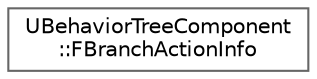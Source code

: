 digraph "Graphical Class Hierarchy"
{
 // INTERACTIVE_SVG=YES
 // LATEX_PDF_SIZE
  bgcolor="transparent";
  edge [fontname=Helvetica,fontsize=10,labelfontname=Helvetica,labelfontsize=10];
  node [fontname=Helvetica,fontsize=10,shape=box,height=0.2,width=0.4];
  rankdir="LR";
  Node0 [id="Node000000",label="UBehaviorTreeComponent\l::FBranchActionInfo",height=0.2,width=0.4,color="grey40", fillcolor="white", style="filled",URL="$dd/d4f/structUBehaviorTreeComponent_1_1FBranchActionInfo.html",tooltip=" "];
}
